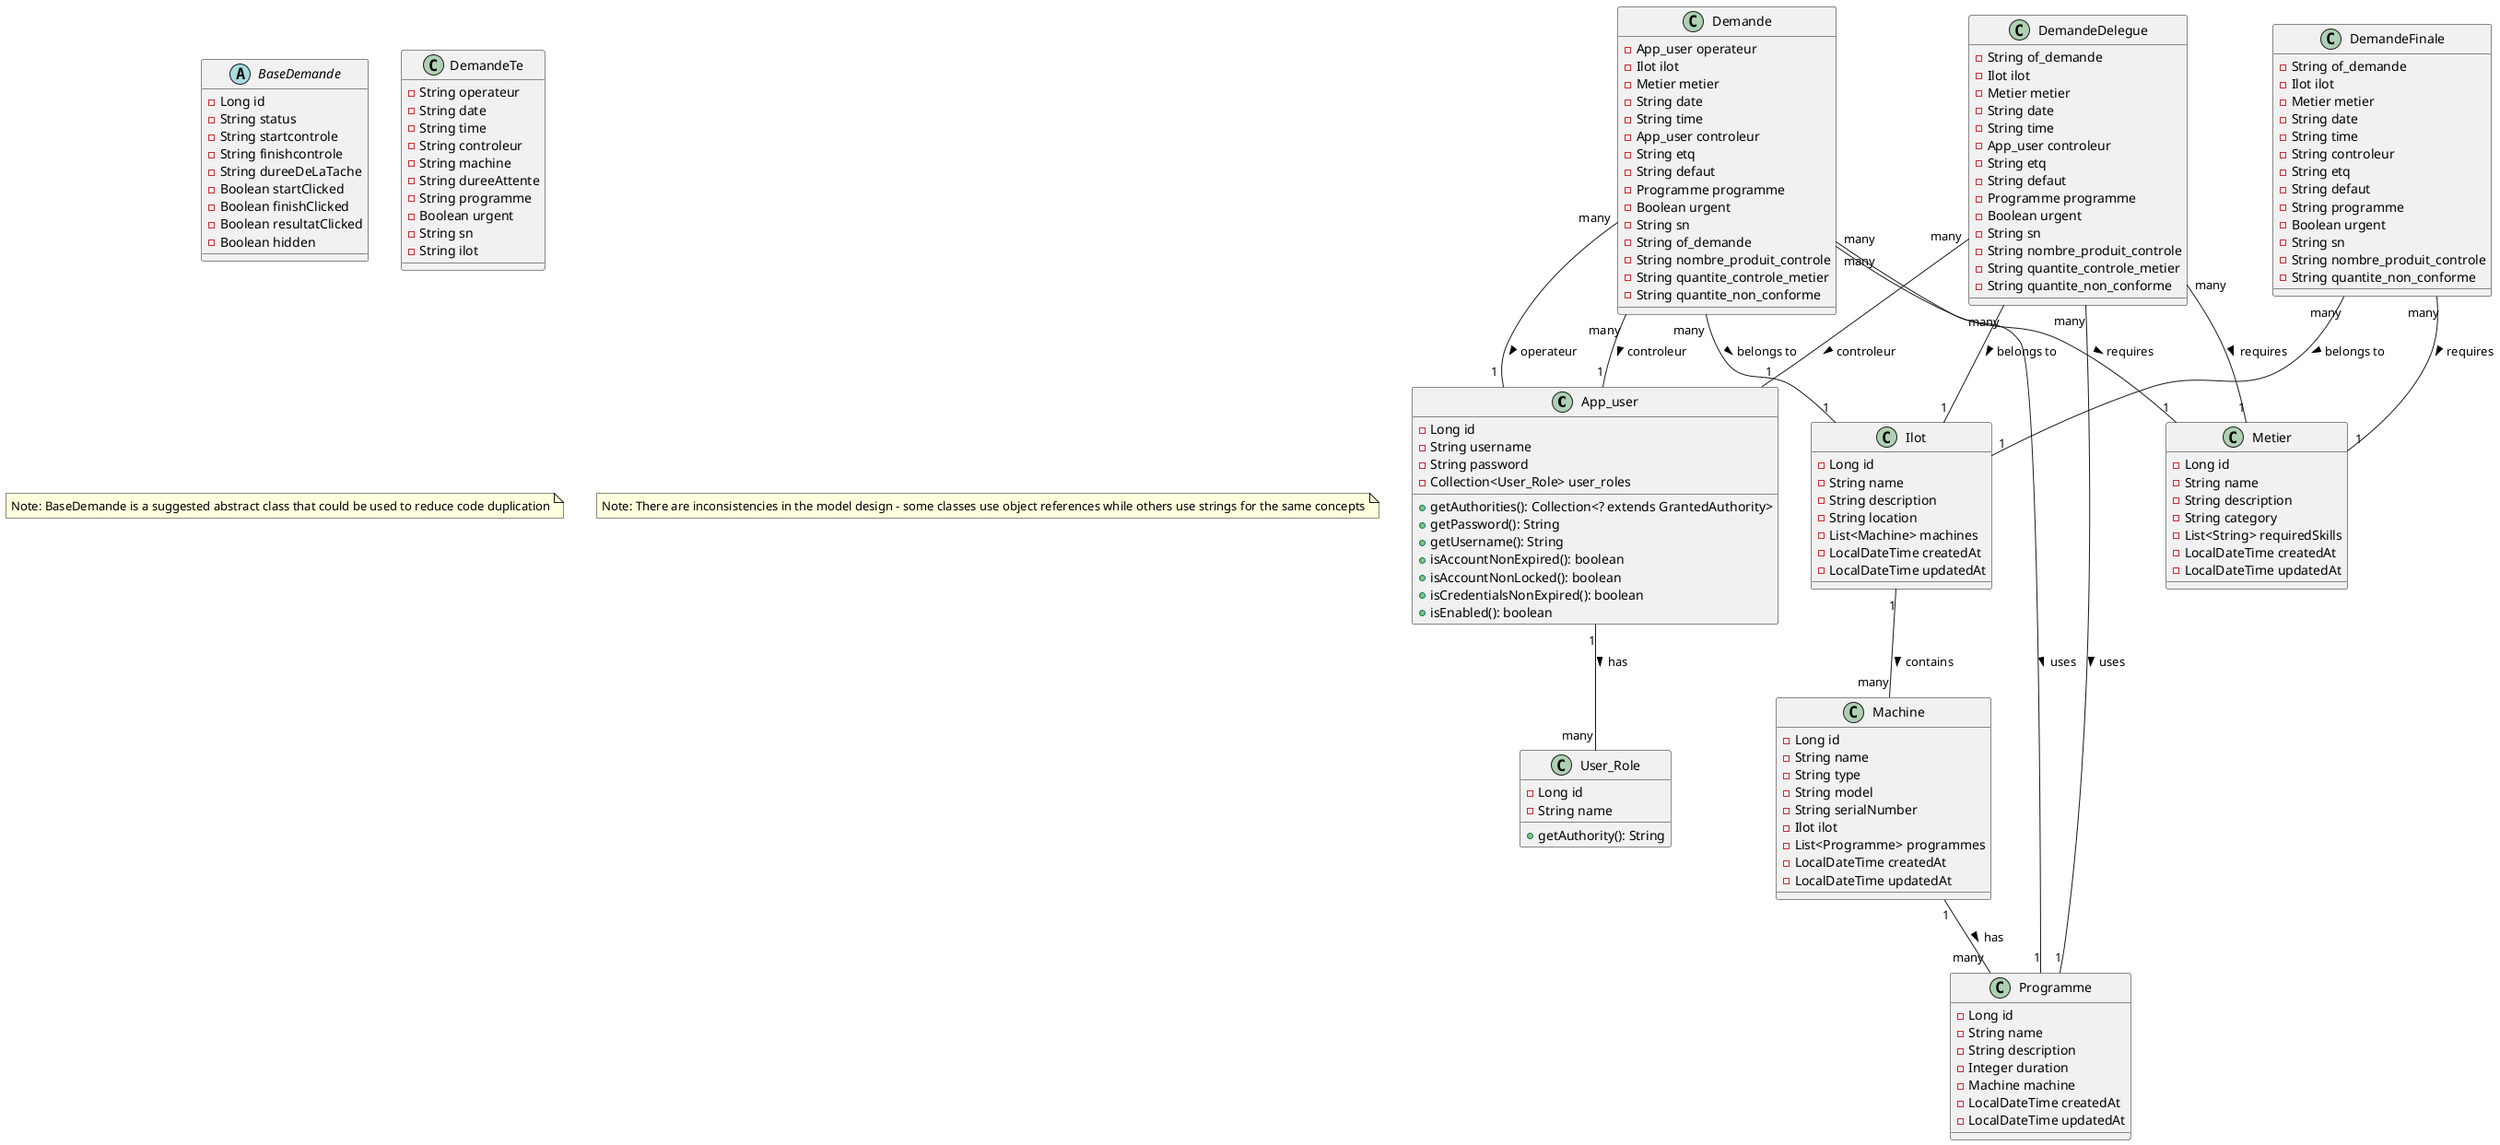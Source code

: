 @startuml
' Class Diagram for PfeAziz Application

' User Management
class App_user {
  -Long id
  -String username
  -String password
  -Collection<User_Role> user_roles
  +getAuthorities(): Collection<? extends GrantedAuthority>
  +getPassword(): String
  +getUsername(): String
  +isAccountNonExpired(): boolean
  +isAccountNonLocked(): boolean
  +isCredentialsNonExpired(): boolean
  +isEnabled(): boolean
}

class User_Role {
  -Long id
  -String name
  +getAuthority(): String
}

' Reference Data
class Ilot {
  -Long id
  -String name
  -String description
  -String location
  -List<Machine> machines
  -LocalDateTime createdAt
  -LocalDateTime updatedAt
}

class Machine {
  -Long id
  -String name
  -String type
  -String model
  -String serialNumber
  -Ilot ilot
  -List<Programme> programmes
  -LocalDateTime createdAt
  -LocalDateTime updatedAt
}

class Metier {
  -Long id
  -String name
  -String description
  -String category
  -List<String> requiredSkills
  -LocalDateTime createdAt
  -LocalDateTime updatedAt
}

class Programme {
  -Long id
  -String name
  -String description
  -Integer duration
  -Machine machine
  -LocalDateTime createdAt
  -LocalDateTime updatedAt
}

' Demand Classes
abstract class BaseDemande {
  -Long id
  -String status
  -String startcontrole
  -String finishcontrole
  -String dureeDeLaTache
  -Boolean startClicked
  -Boolean finishClicked
  -Boolean resultatClicked
  -Boolean hidden
}

class Demande {
  -App_user operateur
  -Ilot ilot
  -Metier metier
  -String date
  -String time
  -App_user controleur
  -String etq
  -String defaut
  -Programme programme
  -Boolean urgent
  -String sn
  -String of_demande
  -String nombre_produit_controle
  -String quantite_controle_metier
  -String quantite_non_conforme
}

class DemandeDelegue {
  -String of_demande
  -Ilot ilot
  -Metier metier
  -String date
  -String time
  -App_user controleur
  -String etq
  -String defaut
  -Programme programme
  -Boolean urgent
  -String sn
  -String nombre_produit_controle
  -String quantite_controle_metier
  -String quantite_non_conforme
}

class DemandeFinale {
  -String of_demande
  -Ilot ilot
  -Metier metier
  -String date
  -String time
  -String controleur
  -String etq
  -String defaut
  -String programme
  -Boolean urgent
  -String sn
  -String nombre_produit_controle
  -String quantite_non_conforme
}

class DemandeTe {
  -String operateur
  -String date
  -String time
  -String controleur
  -String machine
  -String dureeAttente
  -String programme
  -Boolean urgent
  -String sn
  -String ilot
}

' Relationships
App_user "1" -- "many" User_Role : has >
Ilot "1" -- "many" Machine : contains >
Machine "1" -- "many" Programme : has >

Demande "many" -- "1" App_user : operateur >
Demande "many" -- "1" App_user : controleur >
Demande "many" -- "1" Ilot : belongs to >
Demande "many" -- "1" Metier : requires >
Demande "many" -- "1" Programme : uses >

DemandeDelegue "many" -- "1" App_user : controleur >
DemandeDelegue "many" -- "1" Ilot : belongs to >
DemandeDelegue "many" -- "1" Metier : requires >
DemandeDelegue "many" -- "1" Programme : uses >

DemandeFinale "many" -- "1" Ilot : belongs to >
DemandeFinale "many" -- "1" Metier : requires >

' Note: The actual implementation doesn't use inheritance, but it would be a good design improvement
note "Note: BaseDemande is a suggested abstract class that could be used to reduce code duplication" as N1
note "Note: There are inconsistencies in the model design - some classes use object references while others use strings for the same concepts" as N2

@enduml
